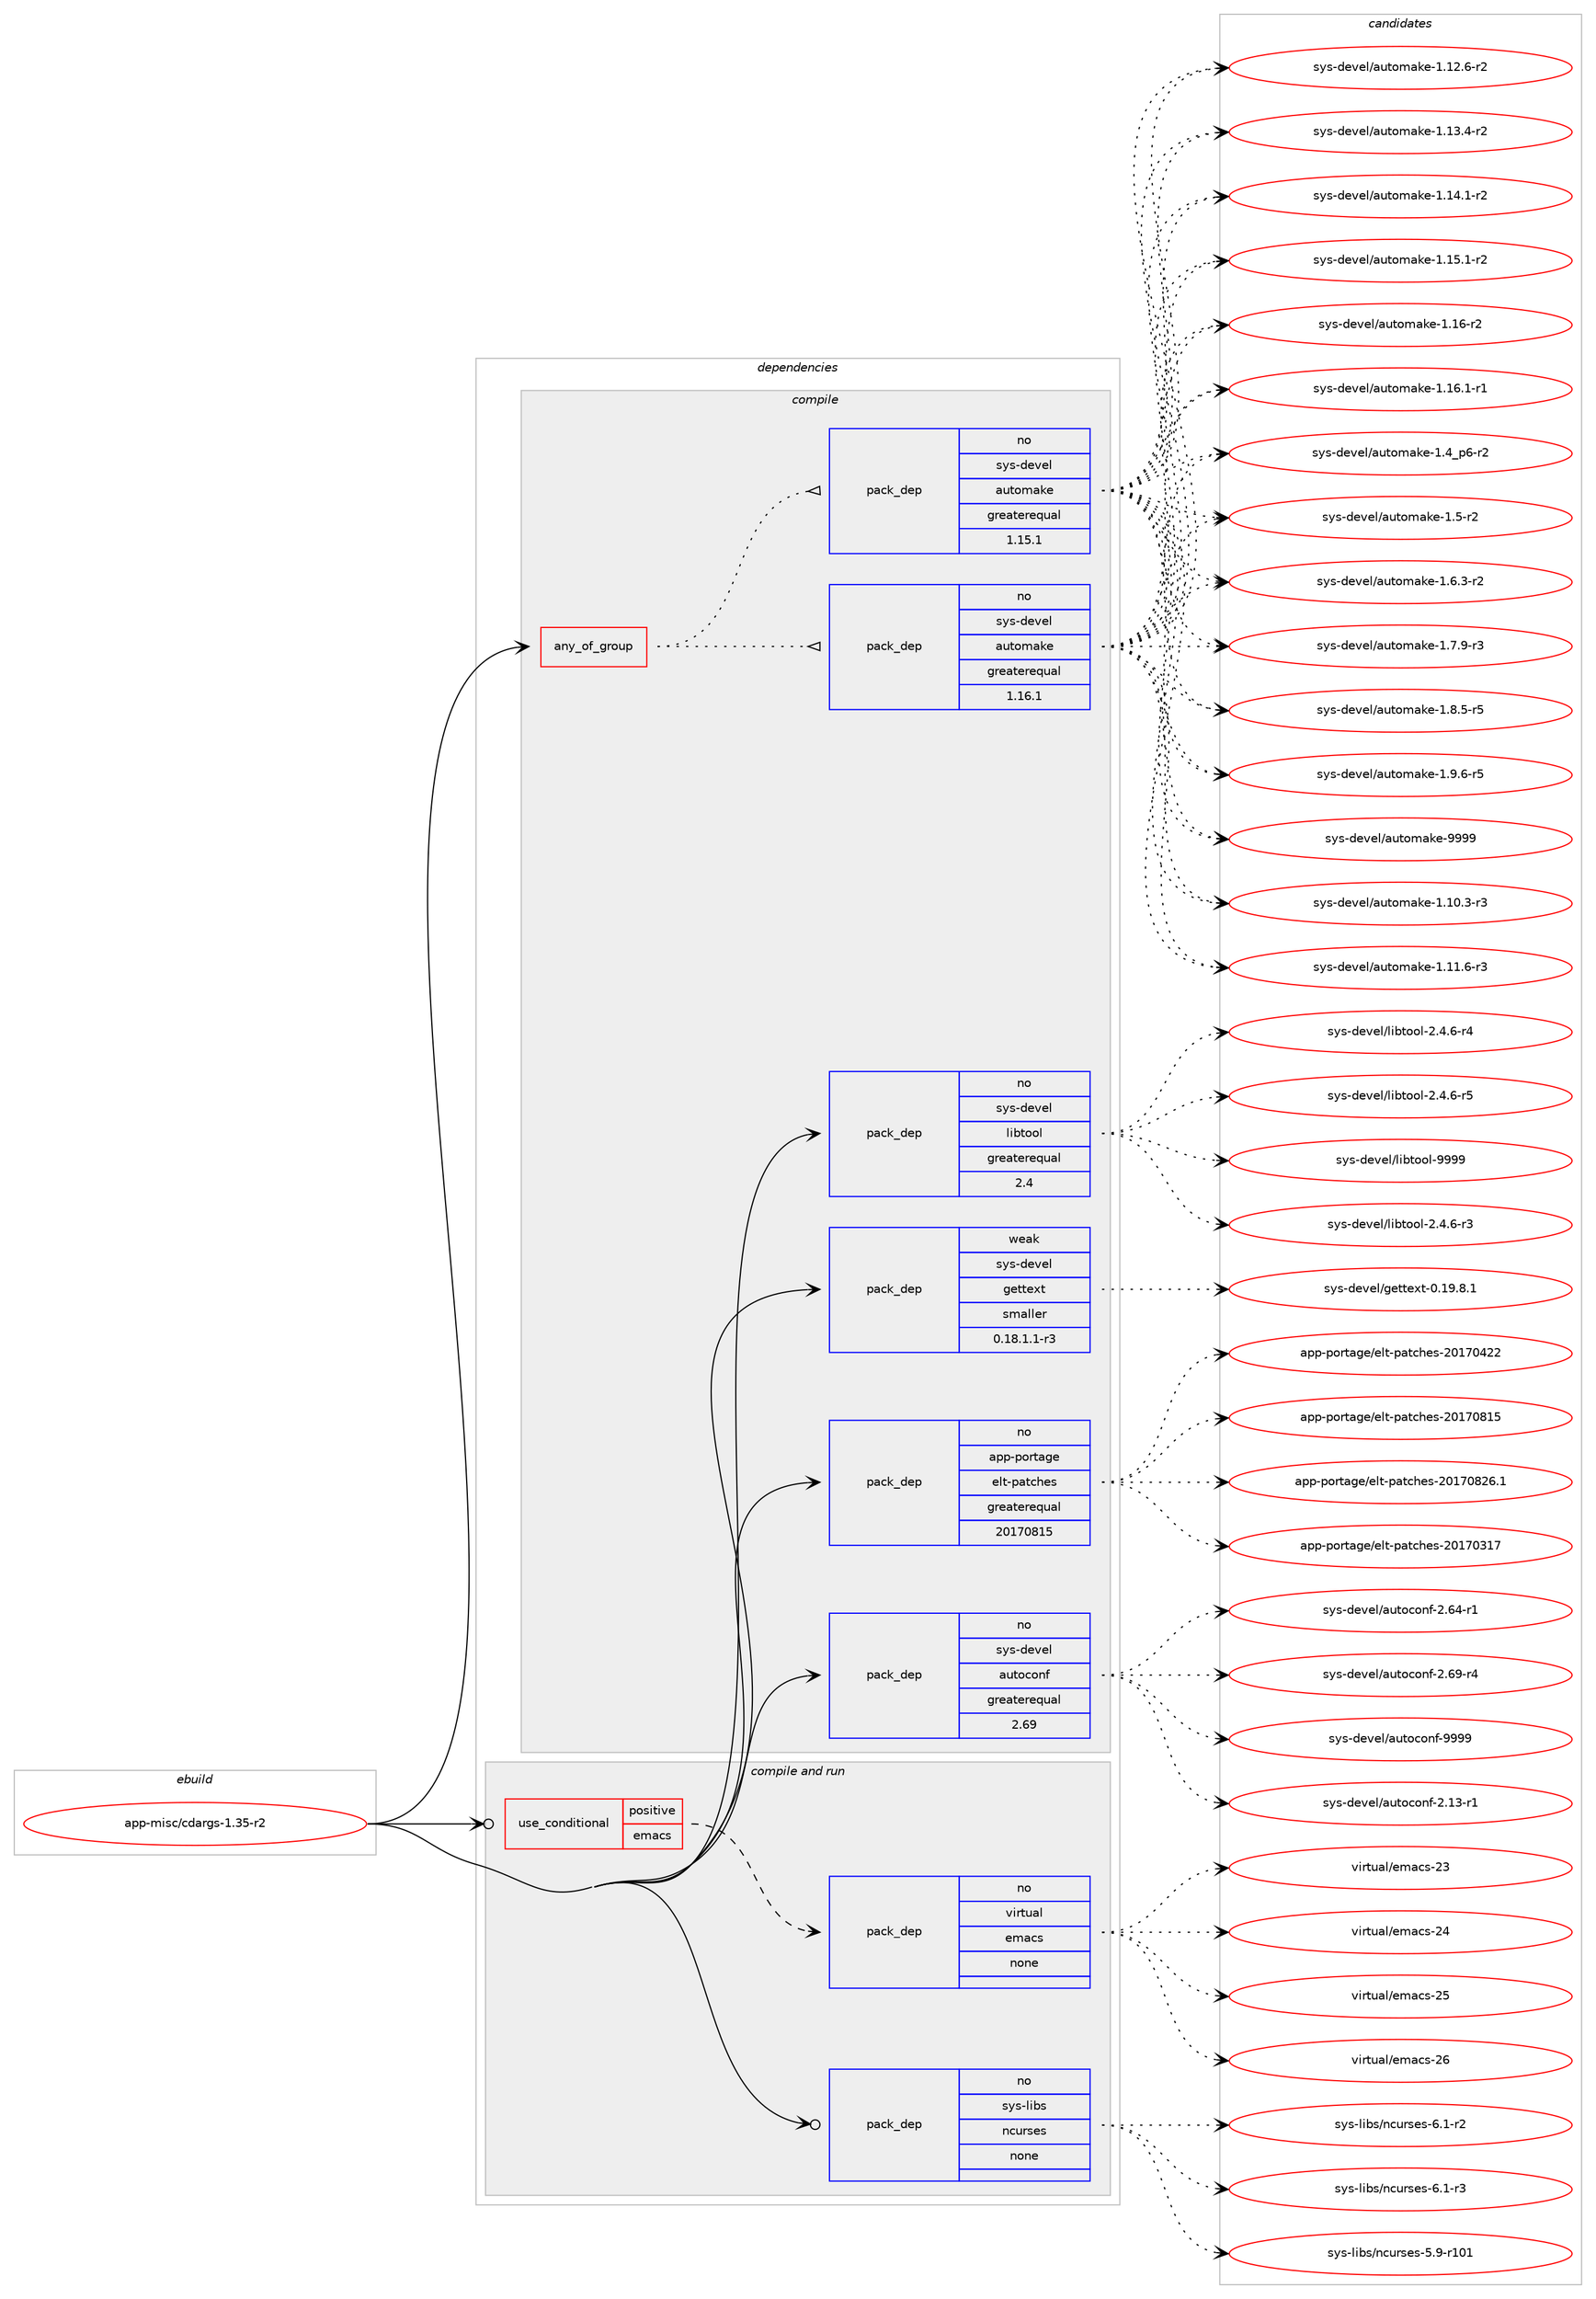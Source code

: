 digraph prolog {

# *************
# Graph options
# *************

newrank=true;
concentrate=true;
compound=true;
graph [rankdir=LR,fontname=Helvetica,fontsize=10,ranksep=1.5];#, ranksep=2.5, nodesep=0.2];
edge  [arrowhead=vee];
node  [fontname=Helvetica,fontsize=10];

# **********
# The ebuild
# **********

subgraph cluster_leftcol {
color=gray;
rank=same;
label=<<i>ebuild</i>>;
id [label="app-misc/cdargs-1.35-r2", color=red, width=4, href="../app-misc/cdargs-1.35-r2.svg"];
}

# ****************
# The dependencies
# ****************

subgraph cluster_midcol {
color=gray;
label=<<i>dependencies</i>>;
subgraph cluster_compile {
fillcolor="#eeeeee";
style=filled;
label=<<i>compile</i>>;
subgraph any19650 {
dependency1298187 [label=<<TABLE BORDER="0" CELLBORDER="1" CELLSPACING="0" CELLPADDING="4"><TR><TD CELLPADDING="10">any_of_group</TD></TR></TABLE>>, shape=none, color=red];subgraph pack924823 {
dependency1298188 [label=<<TABLE BORDER="0" CELLBORDER="1" CELLSPACING="0" CELLPADDING="4" WIDTH="220"><TR><TD ROWSPAN="6" CELLPADDING="30">pack_dep</TD></TR><TR><TD WIDTH="110">no</TD></TR><TR><TD>sys-devel</TD></TR><TR><TD>automake</TD></TR><TR><TD>greaterequal</TD></TR><TR><TD>1.16.1</TD></TR></TABLE>>, shape=none, color=blue];
}
dependency1298187:e -> dependency1298188:w [weight=20,style="dotted",arrowhead="oinv"];
subgraph pack924824 {
dependency1298189 [label=<<TABLE BORDER="0" CELLBORDER="1" CELLSPACING="0" CELLPADDING="4" WIDTH="220"><TR><TD ROWSPAN="6" CELLPADDING="30">pack_dep</TD></TR><TR><TD WIDTH="110">no</TD></TR><TR><TD>sys-devel</TD></TR><TR><TD>automake</TD></TR><TR><TD>greaterequal</TD></TR><TR><TD>1.15.1</TD></TR></TABLE>>, shape=none, color=blue];
}
dependency1298187:e -> dependency1298189:w [weight=20,style="dotted",arrowhead="oinv"];
}
id:e -> dependency1298187:w [weight=20,style="solid",arrowhead="vee"];
subgraph pack924825 {
dependency1298190 [label=<<TABLE BORDER="0" CELLBORDER="1" CELLSPACING="0" CELLPADDING="4" WIDTH="220"><TR><TD ROWSPAN="6" CELLPADDING="30">pack_dep</TD></TR><TR><TD WIDTH="110">no</TD></TR><TR><TD>app-portage</TD></TR><TR><TD>elt-patches</TD></TR><TR><TD>greaterequal</TD></TR><TR><TD>20170815</TD></TR></TABLE>>, shape=none, color=blue];
}
id:e -> dependency1298190:w [weight=20,style="solid",arrowhead="vee"];
subgraph pack924826 {
dependency1298191 [label=<<TABLE BORDER="0" CELLBORDER="1" CELLSPACING="0" CELLPADDING="4" WIDTH="220"><TR><TD ROWSPAN="6" CELLPADDING="30">pack_dep</TD></TR><TR><TD WIDTH="110">no</TD></TR><TR><TD>sys-devel</TD></TR><TR><TD>autoconf</TD></TR><TR><TD>greaterequal</TD></TR><TR><TD>2.69</TD></TR></TABLE>>, shape=none, color=blue];
}
id:e -> dependency1298191:w [weight=20,style="solid",arrowhead="vee"];
subgraph pack924827 {
dependency1298192 [label=<<TABLE BORDER="0" CELLBORDER="1" CELLSPACING="0" CELLPADDING="4" WIDTH="220"><TR><TD ROWSPAN="6" CELLPADDING="30">pack_dep</TD></TR><TR><TD WIDTH="110">no</TD></TR><TR><TD>sys-devel</TD></TR><TR><TD>libtool</TD></TR><TR><TD>greaterequal</TD></TR><TR><TD>2.4</TD></TR></TABLE>>, shape=none, color=blue];
}
id:e -> dependency1298192:w [weight=20,style="solid",arrowhead="vee"];
subgraph pack924828 {
dependency1298193 [label=<<TABLE BORDER="0" CELLBORDER="1" CELLSPACING="0" CELLPADDING="4" WIDTH="220"><TR><TD ROWSPAN="6" CELLPADDING="30">pack_dep</TD></TR><TR><TD WIDTH="110">weak</TD></TR><TR><TD>sys-devel</TD></TR><TR><TD>gettext</TD></TR><TR><TD>smaller</TD></TR><TR><TD>0.18.1.1-r3</TD></TR></TABLE>>, shape=none, color=blue];
}
id:e -> dependency1298193:w [weight=20,style="solid",arrowhead="vee"];
}
subgraph cluster_compileandrun {
fillcolor="#eeeeee";
style=filled;
label=<<i>compile and run</i>>;
subgraph cond353172 {
dependency1298194 [label=<<TABLE BORDER="0" CELLBORDER="1" CELLSPACING="0" CELLPADDING="4"><TR><TD ROWSPAN="3" CELLPADDING="10">use_conditional</TD></TR><TR><TD>positive</TD></TR><TR><TD>emacs</TD></TR></TABLE>>, shape=none, color=red];
subgraph pack924829 {
dependency1298195 [label=<<TABLE BORDER="0" CELLBORDER="1" CELLSPACING="0" CELLPADDING="4" WIDTH="220"><TR><TD ROWSPAN="6" CELLPADDING="30">pack_dep</TD></TR><TR><TD WIDTH="110">no</TD></TR><TR><TD>virtual</TD></TR><TR><TD>emacs</TD></TR><TR><TD>none</TD></TR><TR><TD></TD></TR></TABLE>>, shape=none, color=blue];
}
dependency1298194:e -> dependency1298195:w [weight=20,style="dashed",arrowhead="vee"];
}
id:e -> dependency1298194:w [weight=20,style="solid",arrowhead="odotvee"];
subgraph pack924830 {
dependency1298196 [label=<<TABLE BORDER="0" CELLBORDER="1" CELLSPACING="0" CELLPADDING="4" WIDTH="220"><TR><TD ROWSPAN="6" CELLPADDING="30">pack_dep</TD></TR><TR><TD WIDTH="110">no</TD></TR><TR><TD>sys-libs</TD></TR><TR><TD>ncurses</TD></TR><TR><TD>none</TD></TR><TR><TD></TD></TR></TABLE>>, shape=none, color=blue];
}
id:e -> dependency1298196:w [weight=20,style="solid",arrowhead="odotvee"];
}
subgraph cluster_run {
fillcolor="#eeeeee";
style=filled;
label=<<i>run</i>>;
}
}

# **************
# The candidates
# **************

subgraph cluster_choices {
rank=same;
color=gray;
label=<<i>candidates</i>>;

subgraph choice924823 {
color=black;
nodesep=1;
choice11512111545100101118101108479711711611110997107101454946494846514511451 [label="sys-devel/automake-1.10.3-r3", color=red, width=4,href="../sys-devel/automake-1.10.3-r3.svg"];
choice11512111545100101118101108479711711611110997107101454946494946544511451 [label="sys-devel/automake-1.11.6-r3", color=red, width=4,href="../sys-devel/automake-1.11.6-r3.svg"];
choice11512111545100101118101108479711711611110997107101454946495046544511450 [label="sys-devel/automake-1.12.6-r2", color=red, width=4,href="../sys-devel/automake-1.12.6-r2.svg"];
choice11512111545100101118101108479711711611110997107101454946495146524511450 [label="sys-devel/automake-1.13.4-r2", color=red, width=4,href="../sys-devel/automake-1.13.4-r2.svg"];
choice11512111545100101118101108479711711611110997107101454946495246494511450 [label="sys-devel/automake-1.14.1-r2", color=red, width=4,href="../sys-devel/automake-1.14.1-r2.svg"];
choice11512111545100101118101108479711711611110997107101454946495346494511450 [label="sys-devel/automake-1.15.1-r2", color=red, width=4,href="../sys-devel/automake-1.15.1-r2.svg"];
choice1151211154510010111810110847971171161111099710710145494649544511450 [label="sys-devel/automake-1.16-r2", color=red, width=4,href="../sys-devel/automake-1.16-r2.svg"];
choice11512111545100101118101108479711711611110997107101454946495446494511449 [label="sys-devel/automake-1.16.1-r1", color=red, width=4,href="../sys-devel/automake-1.16.1-r1.svg"];
choice115121115451001011181011084797117116111109971071014549465295112544511450 [label="sys-devel/automake-1.4_p6-r2", color=red, width=4,href="../sys-devel/automake-1.4_p6-r2.svg"];
choice11512111545100101118101108479711711611110997107101454946534511450 [label="sys-devel/automake-1.5-r2", color=red, width=4,href="../sys-devel/automake-1.5-r2.svg"];
choice115121115451001011181011084797117116111109971071014549465446514511450 [label="sys-devel/automake-1.6.3-r2", color=red, width=4,href="../sys-devel/automake-1.6.3-r2.svg"];
choice115121115451001011181011084797117116111109971071014549465546574511451 [label="sys-devel/automake-1.7.9-r3", color=red, width=4,href="../sys-devel/automake-1.7.9-r3.svg"];
choice115121115451001011181011084797117116111109971071014549465646534511453 [label="sys-devel/automake-1.8.5-r5", color=red, width=4,href="../sys-devel/automake-1.8.5-r5.svg"];
choice115121115451001011181011084797117116111109971071014549465746544511453 [label="sys-devel/automake-1.9.6-r5", color=red, width=4,href="../sys-devel/automake-1.9.6-r5.svg"];
choice115121115451001011181011084797117116111109971071014557575757 [label="sys-devel/automake-9999", color=red, width=4,href="../sys-devel/automake-9999.svg"];
dependency1298188:e -> choice11512111545100101118101108479711711611110997107101454946494846514511451:w [style=dotted,weight="100"];
dependency1298188:e -> choice11512111545100101118101108479711711611110997107101454946494946544511451:w [style=dotted,weight="100"];
dependency1298188:e -> choice11512111545100101118101108479711711611110997107101454946495046544511450:w [style=dotted,weight="100"];
dependency1298188:e -> choice11512111545100101118101108479711711611110997107101454946495146524511450:w [style=dotted,weight="100"];
dependency1298188:e -> choice11512111545100101118101108479711711611110997107101454946495246494511450:w [style=dotted,weight="100"];
dependency1298188:e -> choice11512111545100101118101108479711711611110997107101454946495346494511450:w [style=dotted,weight="100"];
dependency1298188:e -> choice1151211154510010111810110847971171161111099710710145494649544511450:w [style=dotted,weight="100"];
dependency1298188:e -> choice11512111545100101118101108479711711611110997107101454946495446494511449:w [style=dotted,weight="100"];
dependency1298188:e -> choice115121115451001011181011084797117116111109971071014549465295112544511450:w [style=dotted,weight="100"];
dependency1298188:e -> choice11512111545100101118101108479711711611110997107101454946534511450:w [style=dotted,weight="100"];
dependency1298188:e -> choice115121115451001011181011084797117116111109971071014549465446514511450:w [style=dotted,weight="100"];
dependency1298188:e -> choice115121115451001011181011084797117116111109971071014549465546574511451:w [style=dotted,weight="100"];
dependency1298188:e -> choice115121115451001011181011084797117116111109971071014549465646534511453:w [style=dotted,weight="100"];
dependency1298188:e -> choice115121115451001011181011084797117116111109971071014549465746544511453:w [style=dotted,weight="100"];
dependency1298188:e -> choice115121115451001011181011084797117116111109971071014557575757:w [style=dotted,weight="100"];
}
subgraph choice924824 {
color=black;
nodesep=1;
choice11512111545100101118101108479711711611110997107101454946494846514511451 [label="sys-devel/automake-1.10.3-r3", color=red, width=4,href="../sys-devel/automake-1.10.3-r3.svg"];
choice11512111545100101118101108479711711611110997107101454946494946544511451 [label="sys-devel/automake-1.11.6-r3", color=red, width=4,href="../sys-devel/automake-1.11.6-r3.svg"];
choice11512111545100101118101108479711711611110997107101454946495046544511450 [label="sys-devel/automake-1.12.6-r2", color=red, width=4,href="../sys-devel/automake-1.12.6-r2.svg"];
choice11512111545100101118101108479711711611110997107101454946495146524511450 [label="sys-devel/automake-1.13.4-r2", color=red, width=4,href="../sys-devel/automake-1.13.4-r2.svg"];
choice11512111545100101118101108479711711611110997107101454946495246494511450 [label="sys-devel/automake-1.14.1-r2", color=red, width=4,href="../sys-devel/automake-1.14.1-r2.svg"];
choice11512111545100101118101108479711711611110997107101454946495346494511450 [label="sys-devel/automake-1.15.1-r2", color=red, width=4,href="../sys-devel/automake-1.15.1-r2.svg"];
choice1151211154510010111810110847971171161111099710710145494649544511450 [label="sys-devel/automake-1.16-r2", color=red, width=4,href="../sys-devel/automake-1.16-r2.svg"];
choice11512111545100101118101108479711711611110997107101454946495446494511449 [label="sys-devel/automake-1.16.1-r1", color=red, width=4,href="../sys-devel/automake-1.16.1-r1.svg"];
choice115121115451001011181011084797117116111109971071014549465295112544511450 [label="sys-devel/automake-1.4_p6-r2", color=red, width=4,href="../sys-devel/automake-1.4_p6-r2.svg"];
choice11512111545100101118101108479711711611110997107101454946534511450 [label="sys-devel/automake-1.5-r2", color=red, width=4,href="../sys-devel/automake-1.5-r2.svg"];
choice115121115451001011181011084797117116111109971071014549465446514511450 [label="sys-devel/automake-1.6.3-r2", color=red, width=4,href="../sys-devel/automake-1.6.3-r2.svg"];
choice115121115451001011181011084797117116111109971071014549465546574511451 [label="sys-devel/automake-1.7.9-r3", color=red, width=4,href="../sys-devel/automake-1.7.9-r3.svg"];
choice115121115451001011181011084797117116111109971071014549465646534511453 [label="sys-devel/automake-1.8.5-r5", color=red, width=4,href="../sys-devel/automake-1.8.5-r5.svg"];
choice115121115451001011181011084797117116111109971071014549465746544511453 [label="sys-devel/automake-1.9.6-r5", color=red, width=4,href="../sys-devel/automake-1.9.6-r5.svg"];
choice115121115451001011181011084797117116111109971071014557575757 [label="sys-devel/automake-9999", color=red, width=4,href="../sys-devel/automake-9999.svg"];
dependency1298189:e -> choice11512111545100101118101108479711711611110997107101454946494846514511451:w [style=dotted,weight="100"];
dependency1298189:e -> choice11512111545100101118101108479711711611110997107101454946494946544511451:w [style=dotted,weight="100"];
dependency1298189:e -> choice11512111545100101118101108479711711611110997107101454946495046544511450:w [style=dotted,weight="100"];
dependency1298189:e -> choice11512111545100101118101108479711711611110997107101454946495146524511450:w [style=dotted,weight="100"];
dependency1298189:e -> choice11512111545100101118101108479711711611110997107101454946495246494511450:w [style=dotted,weight="100"];
dependency1298189:e -> choice11512111545100101118101108479711711611110997107101454946495346494511450:w [style=dotted,weight="100"];
dependency1298189:e -> choice1151211154510010111810110847971171161111099710710145494649544511450:w [style=dotted,weight="100"];
dependency1298189:e -> choice11512111545100101118101108479711711611110997107101454946495446494511449:w [style=dotted,weight="100"];
dependency1298189:e -> choice115121115451001011181011084797117116111109971071014549465295112544511450:w [style=dotted,weight="100"];
dependency1298189:e -> choice11512111545100101118101108479711711611110997107101454946534511450:w [style=dotted,weight="100"];
dependency1298189:e -> choice115121115451001011181011084797117116111109971071014549465446514511450:w [style=dotted,weight="100"];
dependency1298189:e -> choice115121115451001011181011084797117116111109971071014549465546574511451:w [style=dotted,weight="100"];
dependency1298189:e -> choice115121115451001011181011084797117116111109971071014549465646534511453:w [style=dotted,weight="100"];
dependency1298189:e -> choice115121115451001011181011084797117116111109971071014549465746544511453:w [style=dotted,weight="100"];
dependency1298189:e -> choice115121115451001011181011084797117116111109971071014557575757:w [style=dotted,weight="100"];
}
subgraph choice924825 {
color=black;
nodesep=1;
choice97112112451121111141169710310147101108116451129711699104101115455048495548514955 [label="app-portage/elt-patches-20170317", color=red, width=4,href="../app-portage/elt-patches-20170317.svg"];
choice97112112451121111141169710310147101108116451129711699104101115455048495548525050 [label="app-portage/elt-patches-20170422", color=red, width=4,href="../app-portage/elt-patches-20170422.svg"];
choice97112112451121111141169710310147101108116451129711699104101115455048495548564953 [label="app-portage/elt-patches-20170815", color=red, width=4,href="../app-portage/elt-patches-20170815.svg"];
choice971121124511211111411697103101471011081164511297116991041011154550484955485650544649 [label="app-portage/elt-patches-20170826.1", color=red, width=4,href="../app-portage/elt-patches-20170826.1.svg"];
dependency1298190:e -> choice97112112451121111141169710310147101108116451129711699104101115455048495548514955:w [style=dotted,weight="100"];
dependency1298190:e -> choice97112112451121111141169710310147101108116451129711699104101115455048495548525050:w [style=dotted,weight="100"];
dependency1298190:e -> choice97112112451121111141169710310147101108116451129711699104101115455048495548564953:w [style=dotted,weight="100"];
dependency1298190:e -> choice971121124511211111411697103101471011081164511297116991041011154550484955485650544649:w [style=dotted,weight="100"];
}
subgraph choice924826 {
color=black;
nodesep=1;
choice1151211154510010111810110847971171161119911111010245504649514511449 [label="sys-devel/autoconf-2.13-r1", color=red, width=4,href="../sys-devel/autoconf-2.13-r1.svg"];
choice1151211154510010111810110847971171161119911111010245504654524511449 [label="sys-devel/autoconf-2.64-r1", color=red, width=4,href="../sys-devel/autoconf-2.64-r1.svg"];
choice1151211154510010111810110847971171161119911111010245504654574511452 [label="sys-devel/autoconf-2.69-r4", color=red, width=4,href="../sys-devel/autoconf-2.69-r4.svg"];
choice115121115451001011181011084797117116111991111101024557575757 [label="sys-devel/autoconf-9999", color=red, width=4,href="../sys-devel/autoconf-9999.svg"];
dependency1298191:e -> choice1151211154510010111810110847971171161119911111010245504649514511449:w [style=dotted,weight="100"];
dependency1298191:e -> choice1151211154510010111810110847971171161119911111010245504654524511449:w [style=dotted,weight="100"];
dependency1298191:e -> choice1151211154510010111810110847971171161119911111010245504654574511452:w [style=dotted,weight="100"];
dependency1298191:e -> choice115121115451001011181011084797117116111991111101024557575757:w [style=dotted,weight="100"];
}
subgraph choice924827 {
color=black;
nodesep=1;
choice1151211154510010111810110847108105981161111111084550465246544511451 [label="sys-devel/libtool-2.4.6-r3", color=red, width=4,href="../sys-devel/libtool-2.4.6-r3.svg"];
choice1151211154510010111810110847108105981161111111084550465246544511452 [label="sys-devel/libtool-2.4.6-r4", color=red, width=4,href="../sys-devel/libtool-2.4.6-r4.svg"];
choice1151211154510010111810110847108105981161111111084550465246544511453 [label="sys-devel/libtool-2.4.6-r5", color=red, width=4,href="../sys-devel/libtool-2.4.6-r5.svg"];
choice1151211154510010111810110847108105981161111111084557575757 [label="sys-devel/libtool-9999", color=red, width=4,href="../sys-devel/libtool-9999.svg"];
dependency1298192:e -> choice1151211154510010111810110847108105981161111111084550465246544511451:w [style=dotted,weight="100"];
dependency1298192:e -> choice1151211154510010111810110847108105981161111111084550465246544511452:w [style=dotted,weight="100"];
dependency1298192:e -> choice1151211154510010111810110847108105981161111111084550465246544511453:w [style=dotted,weight="100"];
dependency1298192:e -> choice1151211154510010111810110847108105981161111111084557575757:w [style=dotted,weight="100"];
}
subgraph choice924828 {
color=black;
nodesep=1;
choice1151211154510010111810110847103101116116101120116454846495746564649 [label="sys-devel/gettext-0.19.8.1", color=red, width=4,href="../sys-devel/gettext-0.19.8.1.svg"];
dependency1298193:e -> choice1151211154510010111810110847103101116116101120116454846495746564649:w [style=dotted,weight="100"];
}
subgraph choice924829 {
color=black;
nodesep=1;
choice11810511411611797108471011099799115455051 [label="virtual/emacs-23", color=red, width=4,href="../virtual/emacs-23.svg"];
choice11810511411611797108471011099799115455052 [label="virtual/emacs-24", color=red, width=4,href="../virtual/emacs-24.svg"];
choice11810511411611797108471011099799115455053 [label="virtual/emacs-25", color=red, width=4,href="../virtual/emacs-25.svg"];
choice11810511411611797108471011099799115455054 [label="virtual/emacs-26", color=red, width=4,href="../virtual/emacs-26.svg"];
dependency1298195:e -> choice11810511411611797108471011099799115455051:w [style=dotted,weight="100"];
dependency1298195:e -> choice11810511411611797108471011099799115455052:w [style=dotted,weight="100"];
dependency1298195:e -> choice11810511411611797108471011099799115455053:w [style=dotted,weight="100"];
dependency1298195:e -> choice11810511411611797108471011099799115455054:w [style=dotted,weight="100"];
}
subgraph choice924830 {
color=black;
nodesep=1;
choice115121115451081059811547110991171141151011154553465745114494849 [label="sys-libs/ncurses-5.9-r101", color=red, width=4,href="../sys-libs/ncurses-5.9-r101.svg"];
choice11512111545108105981154711099117114115101115455446494511450 [label="sys-libs/ncurses-6.1-r2", color=red, width=4,href="../sys-libs/ncurses-6.1-r2.svg"];
choice11512111545108105981154711099117114115101115455446494511451 [label="sys-libs/ncurses-6.1-r3", color=red, width=4,href="../sys-libs/ncurses-6.1-r3.svg"];
dependency1298196:e -> choice115121115451081059811547110991171141151011154553465745114494849:w [style=dotted,weight="100"];
dependency1298196:e -> choice11512111545108105981154711099117114115101115455446494511450:w [style=dotted,weight="100"];
dependency1298196:e -> choice11512111545108105981154711099117114115101115455446494511451:w [style=dotted,weight="100"];
}
}

}
